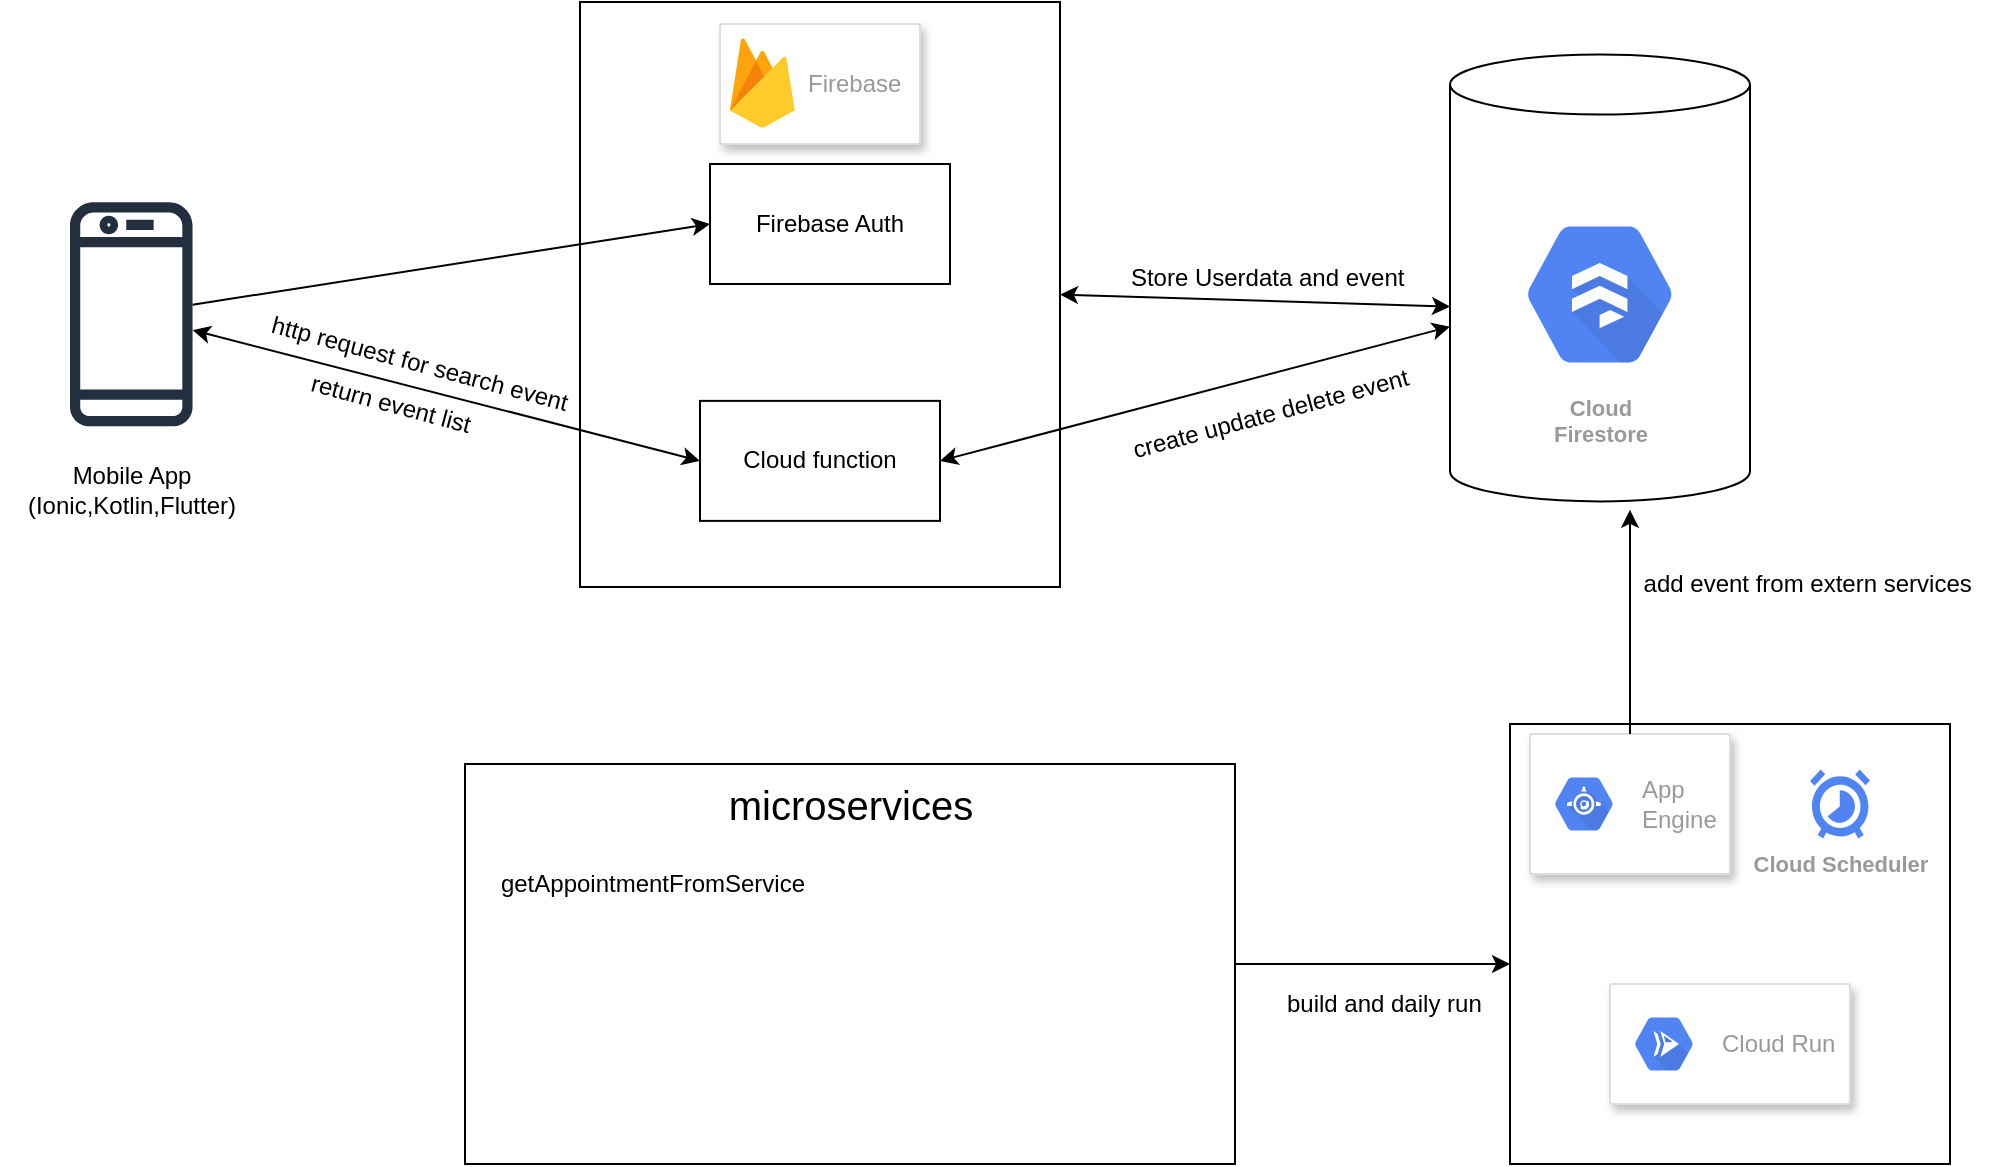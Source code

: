 <mxfile version="13.6.0" type="github">
  <diagram id="Ht1M8jgEwFfnCIfOTk4-" name="Page-1">
    <mxGraphModel dx="1090" dy="857" grid="1" gridSize="10" guides="1" tooltips="1" connect="1" arrows="1" fold="1" page="1" pageScale="1" pageWidth="1169" pageHeight="827" math="0" shadow="0">
      <root>
        <mxCell id="0" />
        <mxCell id="1" parent="0" />
        <mxCell id="3SQsZM_puAXQ-Eyw58xM-1" value="" style="outlineConnect=0;fontColor=#232F3E;gradientColor=none;fillColor=#232F3E;strokeColor=none;dashed=0;verticalLabelPosition=bottom;verticalAlign=top;align=center;html=1;fontSize=12;fontStyle=0;aspect=fixed;pointerEvents=1;shape=mxgraph.aws4.mobile_client;" vertex="1" parent="1">
          <mxGeometry x="60" y="166.88" width="61.27" height="116.56" as="geometry" />
        </mxCell>
        <mxCell id="3SQsZM_puAXQ-Eyw58xM-39" value="Mobile App (Ionic,Kotlin,Flutter)" style="text;html=1;strokeColor=none;fillColor=none;align=center;verticalAlign=middle;whiteSpace=wrap;rounded=0;" vertex="1" parent="1">
          <mxGeometry x="25.63" y="298.44" width="130" height="30" as="geometry" />
        </mxCell>
        <mxCell id="3SQsZM_puAXQ-Eyw58xM-40" value="" style="rounded=0;whiteSpace=wrap;html=1;rotation=-90;" vertex="1" parent="1">
          <mxGeometry x="288.75" y="95.25" width="292.5" height="240" as="geometry" />
        </mxCell>
        <mxCell id="3SQsZM_puAXQ-Eyw58xM-41" value="" style="strokeColor=#dddddd;shadow=1;strokeWidth=1;rounded=1;absoluteArcSize=1;arcSize=2;" vertex="1" parent="1">
          <mxGeometry x="385" y="80" width="100" height="60" as="geometry" />
        </mxCell>
        <mxCell id="3SQsZM_puAXQ-Eyw58xM-42" value="Firebase" style="dashed=0;connectable=0;html=1;fillColor=#5184F3;strokeColor=none;shape=mxgraph.gcp2.firebase;part=1;labelPosition=right;verticalLabelPosition=middle;align=left;verticalAlign=middle;spacingLeft=5;fontColor=#999999;fontSize=12;" vertex="1" parent="3SQsZM_puAXQ-Eyw58xM-41">
          <mxGeometry width="32.4" height="45" relative="1" as="geometry">
            <mxPoint x="5" y="7" as="offset" />
          </mxGeometry>
        </mxCell>
        <mxCell id="3SQsZM_puAXQ-Eyw58xM-43" value="Firebase Auth" style="rounded=0;whiteSpace=wrap;html=1;" vertex="1" parent="1">
          <mxGeometry x="380" y="150" width="120" height="60" as="geometry" />
        </mxCell>
        <mxCell id="3SQsZM_puAXQ-Eyw58xM-45" value="Cloud function" style="rounded=0;whiteSpace=wrap;html=1;" vertex="1" parent="1">
          <mxGeometry x="375" y="268.44" width="120" height="60" as="geometry" />
        </mxCell>
        <mxCell id="3SQsZM_puAXQ-Eyw58xM-48" value="" style="endArrow=classic;html=1;entryX=0;entryY=0.5;entryDx=0;entryDy=0;" edge="1" parent="1" source="3SQsZM_puAXQ-Eyw58xM-1" target="3SQsZM_puAXQ-Eyw58xM-43">
          <mxGeometry width="50" height="50" relative="1" as="geometry">
            <mxPoint x="470" y="440" as="sourcePoint" />
            <mxPoint x="520" y="390" as="targetPoint" />
          </mxGeometry>
        </mxCell>
        <mxCell id="3SQsZM_puAXQ-Eyw58xM-58" value="" style="shape=cylinder2;whiteSpace=wrap;html=1;boundedLbl=1;backgroundOutline=1;size=15;" vertex="1" parent="1">
          <mxGeometry x="750" y="95.25" width="150" height="223.44" as="geometry" />
        </mxCell>
        <mxCell id="3SQsZM_puAXQ-Eyw58xM-61" value="Cloud&#xa;Firestore" style="html=1;fillColor=#5184F3;strokeColor=none;verticalAlign=top;labelPosition=center;verticalLabelPosition=bottom;align=center;spacingTop=-6;fontSize=11;fontStyle=1;fontColor=#999999;shape=mxgraph.gcp2.hexIcon;prIcon=cloud_firestore" vertex="1" parent="1">
          <mxGeometry x="770" y="165.25" width="110" height="100" as="geometry" />
        </mxCell>
        <mxCell id="3SQsZM_puAXQ-Eyw58xM-65" value="Store Userdata and event&amp;nbsp;" style="text;html=1;align=center;verticalAlign=middle;resizable=0;points=[];autosize=1;" vertex="1" parent="1">
          <mxGeometry x="580" y="196.97" width="160" height="20" as="geometry" />
        </mxCell>
        <mxCell id="3SQsZM_puAXQ-Eyw58xM-70" value="" style="endArrow=classic;startArrow=classic;html=1;exitX=0.5;exitY=1;exitDx=0;exitDy=0;entryX=0;entryY=0.564;entryDx=0;entryDy=0;entryPerimeter=0;" edge="1" parent="1" source="3SQsZM_puAXQ-Eyw58xM-40" target="3SQsZM_puAXQ-Eyw58xM-58">
          <mxGeometry width="50" height="50" relative="1" as="geometry">
            <mxPoint x="470" y="440" as="sourcePoint" />
            <mxPoint x="750" y="250" as="targetPoint" />
          </mxGeometry>
        </mxCell>
        <mxCell id="3SQsZM_puAXQ-Eyw58xM-72" value="" style="endArrow=classic;startArrow=classic;html=1;exitX=1;exitY=0.5;exitDx=0;exitDy=0;entryX=0;entryY=0.609;entryDx=0;entryDy=0;entryPerimeter=0;" edge="1" parent="1" source="3SQsZM_puAXQ-Eyw58xM-45" target="3SQsZM_puAXQ-Eyw58xM-58">
          <mxGeometry width="50" height="50" relative="1" as="geometry">
            <mxPoint x="470" y="440" as="sourcePoint" />
            <mxPoint x="740" y="310" as="targetPoint" />
          </mxGeometry>
        </mxCell>
        <mxCell id="3SQsZM_puAXQ-Eyw58xM-73" value="create update delete event" style="text;html=1;align=center;verticalAlign=middle;resizable=0;points=[];autosize=1;rotation=-15;" vertex="1" parent="1">
          <mxGeometry x="580" y="265.25" width="160" height="20" as="geometry" />
        </mxCell>
        <mxCell id="3SQsZM_puAXQ-Eyw58xM-74" value="http request for search event" style="text;html=1;strokeColor=none;fillColor=none;align=center;verticalAlign=middle;whiteSpace=wrap;rounded=0;rotation=15;" vertex="1" parent="1">
          <mxGeometry x="140" y="240" width="190" height="20" as="geometry" />
        </mxCell>
        <mxCell id="3SQsZM_puAXQ-Eyw58xM-75" value="" style="rounded=0;whiteSpace=wrap;html=1;" vertex="1" parent="1">
          <mxGeometry x="257.5" y="450" width="385" height="200" as="geometry" />
        </mxCell>
        <mxCell id="3SQsZM_puAXQ-Eyw58xM-76" value="&lt;font style=&quot;font-size: 20px&quot;&gt;microservices&lt;/font&gt;" style="text;html=1;align=center;verticalAlign=middle;resizable=0;points=[];autosize=1;" vertex="1" parent="1">
          <mxGeometry x="380" y="460" width="140" height="20" as="geometry" />
        </mxCell>
        <mxCell id="3SQsZM_puAXQ-Eyw58xM-77" value="" style="shape=image;html=1;verticalAlign=top;verticalLabelPosition=bottom;labelBackgroundColor=#ffffff;imageAspect=0;aspect=fixed;image=https://cdn3.iconfinder.com/data/icons/google-suits-1/32/1_google_search_logo_engine_service_suits-128.png" vertex="1" parent="1">
          <mxGeometry x="437.5" y="495" width="30" height="30" as="geometry" />
        </mxCell>
        <mxCell id="3SQsZM_puAXQ-Eyw58xM-78" value="" style="shape=image;html=1;verticalAlign=top;verticalLabelPosition=bottom;labelBackgroundColor=#ffffff;imageAspect=0;aspect=fixed;image=https://cdn0.iconfinder.com/data/icons/global-top-brands/430/yahoo-logo-128.png" vertex="1" parent="1">
          <mxGeometry x="485" y="497.5" width="25" height="25" as="geometry" />
        </mxCell>
        <mxCell id="3SQsZM_puAXQ-Eyw58xM-82" value="getAppointmentFromService" style="text;html=1;strokeColor=none;fillColor=none;align=center;verticalAlign=middle;whiteSpace=wrap;rounded=0;" vertex="1" parent="1">
          <mxGeometry x="208" y="500" width="287" height="20" as="geometry" />
        </mxCell>
        <mxCell id="3SQsZM_puAXQ-Eyw58xM-88" value="build and daily run&amp;nbsp;&amp;nbsp;" style="text;html=1;align=center;verticalAlign=middle;resizable=0;points=[];autosize=1;" vertex="1" parent="1">
          <mxGeometry x="660" y="560" width="120" height="20" as="geometry" />
        </mxCell>
        <mxCell id="3SQsZM_puAXQ-Eyw58xM-95" value="" style="whiteSpace=wrap;html=1;aspect=fixed;" vertex="1" parent="1">
          <mxGeometry x="780" y="430" width="220" height="220" as="geometry" />
        </mxCell>
        <mxCell id="3SQsZM_puAXQ-Eyw58xM-96" value="" style="strokeColor=#dddddd;shadow=1;strokeWidth=1;rounded=1;absoluteArcSize=1;arcSize=2;" vertex="1" parent="1">
          <mxGeometry x="790" y="435" width="100" height="70" as="geometry" />
        </mxCell>
        <mxCell id="3SQsZM_puAXQ-Eyw58xM-97" value="App&#xa;Engine" style="dashed=0;connectable=0;html=1;fillColor=#5184F3;strokeColor=none;shape=mxgraph.gcp2.hexIcon;prIcon=app_engine;part=1;labelPosition=right;verticalLabelPosition=middle;align=left;verticalAlign=middle;spacingLeft=5;fontColor=#999999;fontSize=12;" vertex="1" parent="3SQsZM_puAXQ-Eyw58xM-96">
          <mxGeometry y="0.5" width="44" height="39" relative="1" as="geometry">
            <mxPoint x="5" y="-19.5" as="offset" />
          </mxGeometry>
        </mxCell>
        <mxCell id="3SQsZM_puAXQ-Eyw58xM-99" value="" style="strokeColor=#dddddd;shadow=1;strokeWidth=1;rounded=1;absoluteArcSize=1;arcSize=2;" vertex="1" parent="1">
          <mxGeometry x="830" y="560" width="120" height="60" as="geometry" />
        </mxCell>
        <mxCell id="3SQsZM_puAXQ-Eyw58xM-100" value="Cloud Run" style="dashed=0;connectable=0;html=1;fillColor=#5184F3;strokeColor=none;shape=mxgraph.gcp2.hexIcon;prIcon=cloud_run;part=1;labelPosition=right;verticalLabelPosition=middle;align=left;verticalAlign=middle;spacingLeft=5;fontColor=#999999;fontSize=12;" vertex="1" parent="3SQsZM_puAXQ-Eyw58xM-99">
          <mxGeometry y="0.5" width="44" height="39" relative="1" as="geometry">
            <mxPoint x="5" y="-19.5" as="offset" />
          </mxGeometry>
        </mxCell>
        <mxCell id="3SQsZM_puAXQ-Eyw58xM-102" value="Cloud Scheduler" style="html=1;fillColor=#5184F3;strokeColor=none;verticalAlign=top;labelPosition=center;verticalLabelPosition=bottom;align=center;fontSize=11;fontStyle=1;fontColor=#999999;shape=mxgraph.gcp2.cloud_scheduler" vertex="1" parent="1">
          <mxGeometry x="930" y="452.75" width="30" height="34.5" as="geometry" />
        </mxCell>
        <mxCell id="3SQsZM_puAXQ-Eyw58xM-105" value="" style="endArrow=classic;html=1;exitX=1;exitY=0.5;exitDx=0;exitDy=0;" edge="1" parent="1" source="3SQsZM_puAXQ-Eyw58xM-75">
          <mxGeometry width="50" height="50" relative="1" as="geometry">
            <mxPoint x="460" y="460" as="sourcePoint" />
            <mxPoint x="780" y="550" as="targetPoint" />
          </mxGeometry>
        </mxCell>
        <mxCell id="3SQsZM_puAXQ-Eyw58xM-106" value="" style="endArrow=classic;startArrow=classic;html=1;exitX=0;exitY=0.5;exitDx=0;exitDy=0;" edge="1" parent="1" source="3SQsZM_puAXQ-Eyw58xM-45" target="3SQsZM_puAXQ-Eyw58xM-1">
          <mxGeometry width="50" height="50" relative="1" as="geometry">
            <mxPoint x="460" y="460" as="sourcePoint" />
            <mxPoint x="510" y="410" as="targetPoint" />
          </mxGeometry>
        </mxCell>
        <mxCell id="3SQsZM_puAXQ-Eyw58xM-108" value="" style="endArrow=classic;html=1;exitX=0.5;exitY=0;exitDx=0;exitDy=0;entryX=0.6;entryY=1.019;entryDx=0;entryDy=0;entryPerimeter=0;" edge="1" parent="1" source="3SQsZM_puAXQ-Eyw58xM-96" target="3SQsZM_puAXQ-Eyw58xM-58">
          <mxGeometry width="50" height="50" relative="1" as="geometry">
            <mxPoint x="460" y="460" as="sourcePoint" />
            <mxPoint x="510" y="410" as="targetPoint" />
          </mxGeometry>
        </mxCell>
        <mxCell id="3SQsZM_puAXQ-Eyw58xM-109" value="add event from extern services&amp;nbsp;" style="text;html=1;align=center;verticalAlign=middle;resizable=0;points=[];autosize=1;" vertex="1" parent="1">
          <mxGeometry x="840" y="350" width="180" height="20" as="geometry" />
        </mxCell>
        <mxCell id="3SQsZM_puAXQ-Eyw58xM-110" value="return event list" style="text;html=1;align=center;verticalAlign=middle;resizable=0;points=[];autosize=1;rotation=15;" vertex="1" parent="1">
          <mxGeometry x="170" y="260" width="100" height="20" as="geometry" />
        </mxCell>
      </root>
    </mxGraphModel>
  </diagram>
</mxfile>
